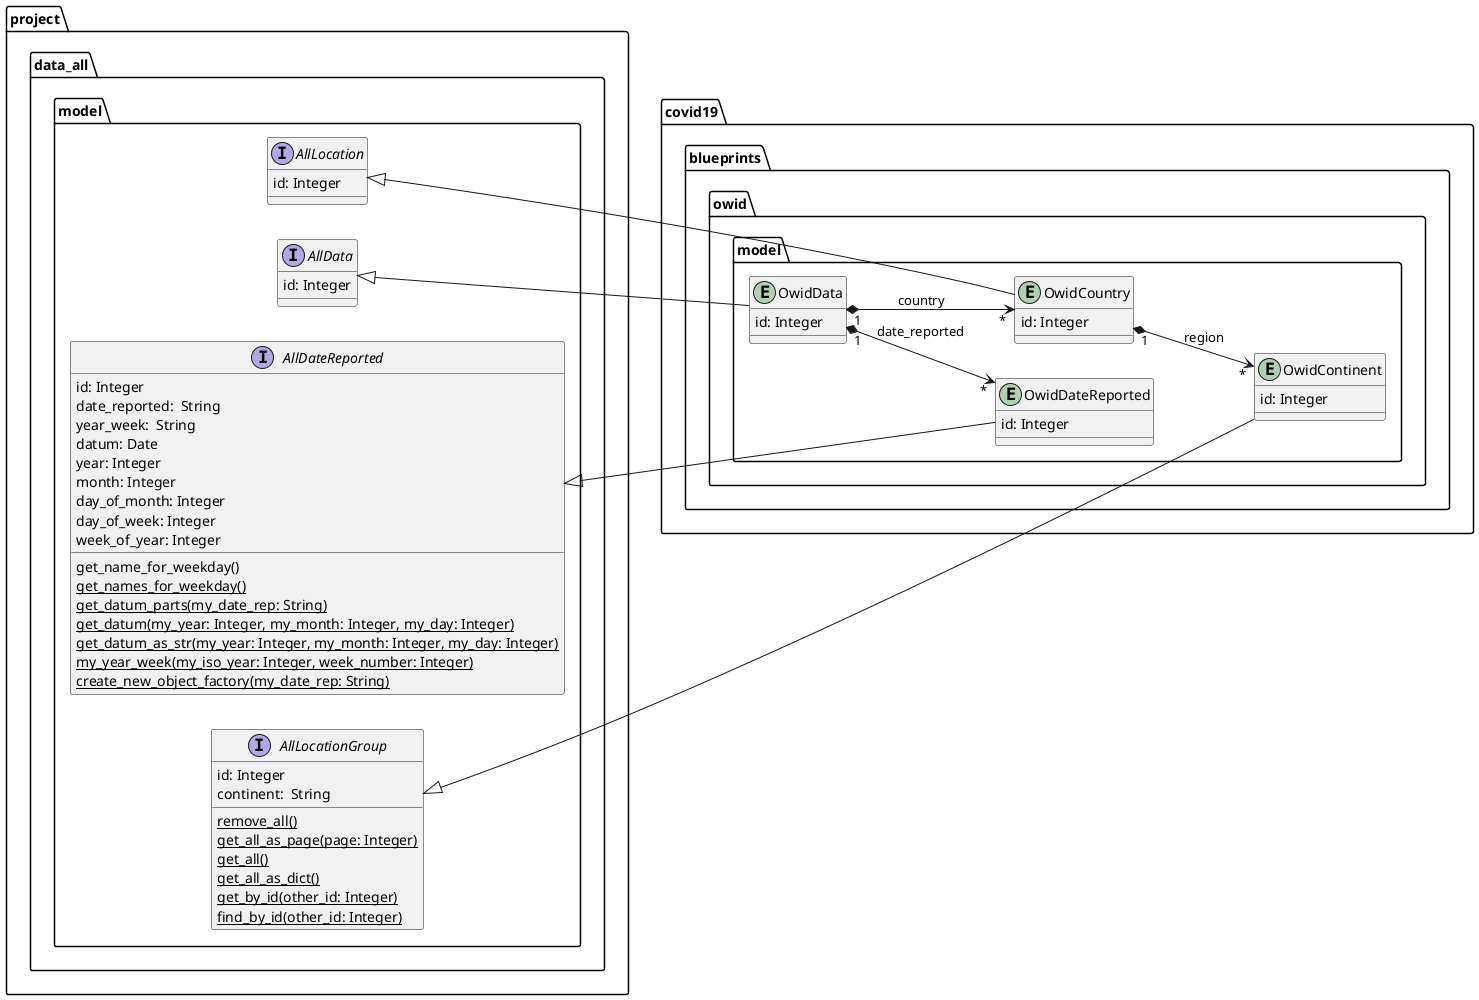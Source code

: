 @startuml
left to right direction


package project.data_all.model {

	interface AllDateReported {
	    id: Integer
		date_reported:  String
	    year_week:  String
	    datum: Date
	    year: Integer
	    month: Integer
	    day_of_month: Integer
	    day_of_week: Integer
	    week_of_year: Integer
		get_name_for_weekday()
		{classifier} get_names_for_weekday()
		{classifier} get_datum_parts(my_date_rep: String)
		{classifier} get_datum(my_year: Integer, my_month: Integer, my_day: Integer)
		{classifier} get_datum_as_str(my_year: Integer, my_month: Integer, my_day: Integer)
		{classifier} my_year_week(my_iso_year: Integer, week_number: Integer)
		{classifier} create_new_object_factory(my_date_rep: String)
	}

	interface AllLocationGroup {
	    id: Integer
	    continent:  String
	    {classifier} remove_all()
	    {classifier} get_all_as_page(page: Integer)
	    {classifier} get_all()
	    {classifier} get_all_as_dict()
	    {classifier} get_by_id(other_id: Integer)
	    {classifier} find_by_id(other_id: Integer)
	}
	interface AllLocation {
	    id: Integer
    }
	interface AllData {
	    id: Integer
	}
}

package covid19.blueprints.owid.model {
	entity OwidDateReported {
	    id: Integer
	}
	entity OwidContinent {
	    id: Integer
	}
	entity OwidCountry {
	    id: Integer
	}
	entity OwidData {
	    id: Integer
	}
}

AllDateReported <|-- OwidDateReported
AllLocationGroup <|-- OwidContinent
AllLocation <|--  OwidCountry
AllData <|-- OwidData

OwidCountry "1" *--> "*" OwidContinent : region
OwidData "1" *--> "*" OwidCountry : country
OwidData "1" *--> "*" OwidDateReported : date_reported

@enduml
